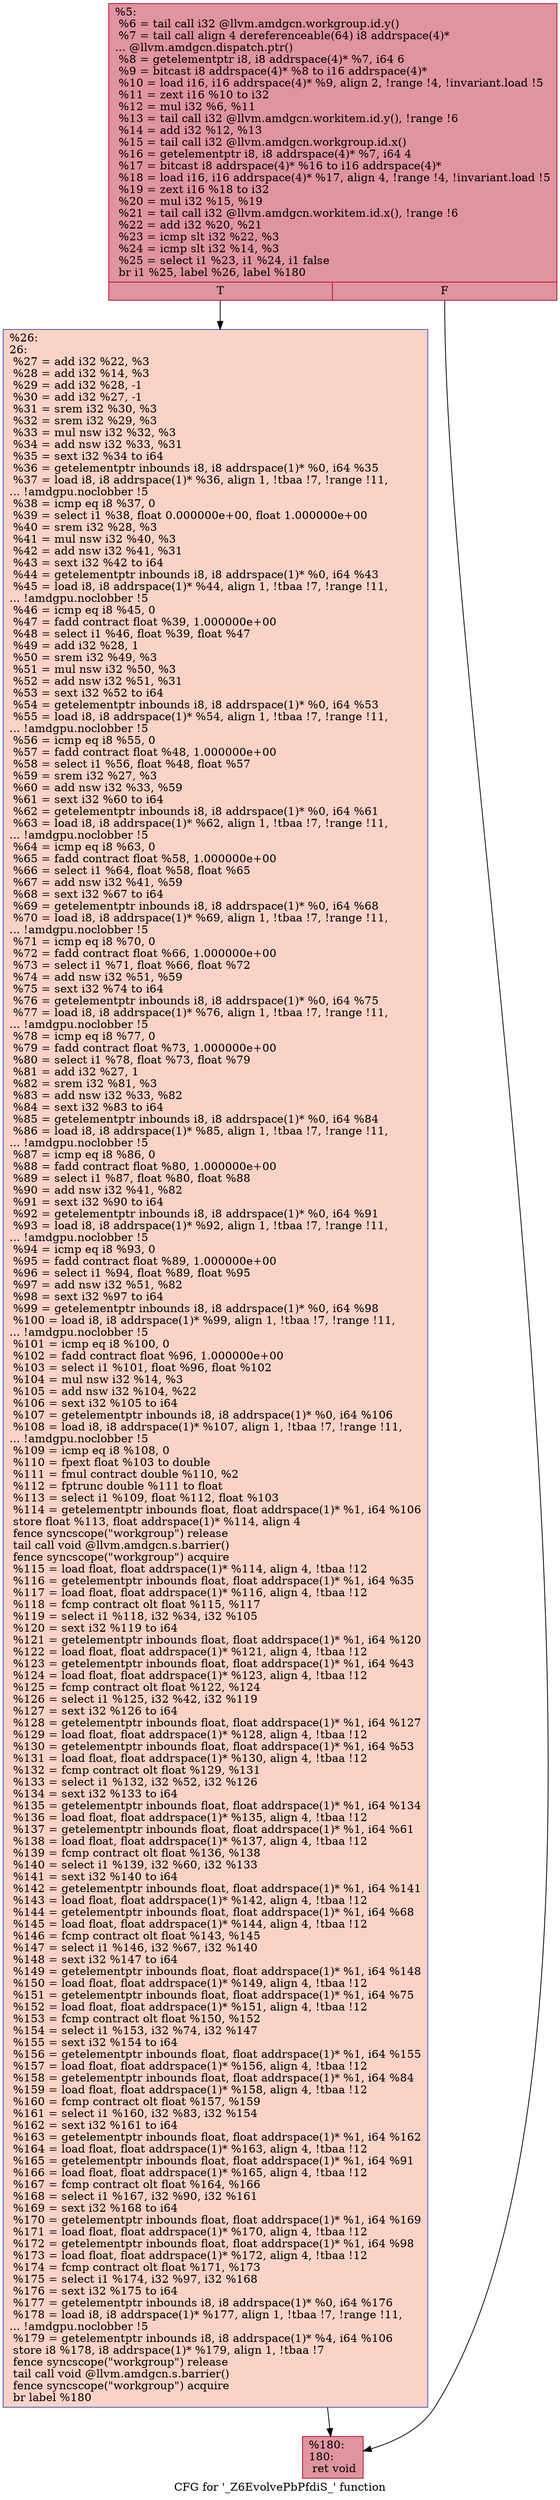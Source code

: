 digraph "CFG for '_Z6EvolvePbPfdiS_' function" {
	label="CFG for '_Z6EvolvePbPfdiS_' function";

	Node0x6486190 [shape=record,color="#b70d28ff", style=filled, fillcolor="#b70d2870",label="{%5:\l  %6 = tail call i32 @llvm.amdgcn.workgroup.id.y()\l  %7 = tail call align 4 dereferenceable(64) i8 addrspace(4)*\l... @llvm.amdgcn.dispatch.ptr()\l  %8 = getelementptr i8, i8 addrspace(4)* %7, i64 6\l  %9 = bitcast i8 addrspace(4)* %8 to i16 addrspace(4)*\l  %10 = load i16, i16 addrspace(4)* %9, align 2, !range !4, !invariant.load !5\l  %11 = zext i16 %10 to i32\l  %12 = mul i32 %6, %11\l  %13 = tail call i32 @llvm.amdgcn.workitem.id.y(), !range !6\l  %14 = add i32 %12, %13\l  %15 = tail call i32 @llvm.amdgcn.workgroup.id.x()\l  %16 = getelementptr i8, i8 addrspace(4)* %7, i64 4\l  %17 = bitcast i8 addrspace(4)* %16 to i16 addrspace(4)*\l  %18 = load i16, i16 addrspace(4)* %17, align 4, !range !4, !invariant.load !5\l  %19 = zext i16 %18 to i32\l  %20 = mul i32 %15, %19\l  %21 = tail call i32 @llvm.amdgcn.workitem.id.x(), !range !6\l  %22 = add i32 %20, %21\l  %23 = icmp slt i32 %22, %3\l  %24 = icmp slt i32 %14, %3\l  %25 = select i1 %23, i1 %24, i1 false\l  br i1 %25, label %26, label %180\l|{<s0>T|<s1>F}}"];
	Node0x6486190:s0 -> Node0x6489c00;
	Node0x6486190:s1 -> Node0x6489c90;
	Node0x6489c00 [shape=record,color="#3d50c3ff", style=filled, fillcolor="#f59c7d70",label="{%26:\l26:                                               \l  %27 = add i32 %22, %3\l  %28 = add i32 %14, %3\l  %29 = add i32 %28, -1\l  %30 = add i32 %27, -1\l  %31 = srem i32 %30, %3\l  %32 = srem i32 %29, %3\l  %33 = mul nsw i32 %32, %3\l  %34 = add nsw i32 %33, %31\l  %35 = sext i32 %34 to i64\l  %36 = getelementptr inbounds i8, i8 addrspace(1)* %0, i64 %35\l  %37 = load i8, i8 addrspace(1)* %36, align 1, !tbaa !7, !range !11,\l... !amdgpu.noclobber !5\l  %38 = icmp eq i8 %37, 0\l  %39 = select i1 %38, float 0.000000e+00, float 1.000000e+00\l  %40 = srem i32 %28, %3\l  %41 = mul nsw i32 %40, %3\l  %42 = add nsw i32 %41, %31\l  %43 = sext i32 %42 to i64\l  %44 = getelementptr inbounds i8, i8 addrspace(1)* %0, i64 %43\l  %45 = load i8, i8 addrspace(1)* %44, align 1, !tbaa !7, !range !11,\l... !amdgpu.noclobber !5\l  %46 = icmp eq i8 %45, 0\l  %47 = fadd contract float %39, 1.000000e+00\l  %48 = select i1 %46, float %39, float %47\l  %49 = add i32 %28, 1\l  %50 = srem i32 %49, %3\l  %51 = mul nsw i32 %50, %3\l  %52 = add nsw i32 %51, %31\l  %53 = sext i32 %52 to i64\l  %54 = getelementptr inbounds i8, i8 addrspace(1)* %0, i64 %53\l  %55 = load i8, i8 addrspace(1)* %54, align 1, !tbaa !7, !range !11,\l... !amdgpu.noclobber !5\l  %56 = icmp eq i8 %55, 0\l  %57 = fadd contract float %48, 1.000000e+00\l  %58 = select i1 %56, float %48, float %57\l  %59 = srem i32 %27, %3\l  %60 = add nsw i32 %33, %59\l  %61 = sext i32 %60 to i64\l  %62 = getelementptr inbounds i8, i8 addrspace(1)* %0, i64 %61\l  %63 = load i8, i8 addrspace(1)* %62, align 1, !tbaa !7, !range !11,\l... !amdgpu.noclobber !5\l  %64 = icmp eq i8 %63, 0\l  %65 = fadd contract float %58, 1.000000e+00\l  %66 = select i1 %64, float %58, float %65\l  %67 = add nsw i32 %41, %59\l  %68 = sext i32 %67 to i64\l  %69 = getelementptr inbounds i8, i8 addrspace(1)* %0, i64 %68\l  %70 = load i8, i8 addrspace(1)* %69, align 1, !tbaa !7, !range !11,\l... !amdgpu.noclobber !5\l  %71 = icmp eq i8 %70, 0\l  %72 = fadd contract float %66, 1.000000e+00\l  %73 = select i1 %71, float %66, float %72\l  %74 = add nsw i32 %51, %59\l  %75 = sext i32 %74 to i64\l  %76 = getelementptr inbounds i8, i8 addrspace(1)* %0, i64 %75\l  %77 = load i8, i8 addrspace(1)* %76, align 1, !tbaa !7, !range !11,\l... !amdgpu.noclobber !5\l  %78 = icmp eq i8 %77, 0\l  %79 = fadd contract float %73, 1.000000e+00\l  %80 = select i1 %78, float %73, float %79\l  %81 = add i32 %27, 1\l  %82 = srem i32 %81, %3\l  %83 = add nsw i32 %33, %82\l  %84 = sext i32 %83 to i64\l  %85 = getelementptr inbounds i8, i8 addrspace(1)* %0, i64 %84\l  %86 = load i8, i8 addrspace(1)* %85, align 1, !tbaa !7, !range !11,\l... !amdgpu.noclobber !5\l  %87 = icmp eq i8 %86, 0\l  %88 = fadd contract float %80, 1.000000e+00\l  %89 = select i1 %87, float %80, float %88\l  %90 = add nsw i32 %41, %82\l  %91 = sext i32 %90 to i64\l  %92 = getelementptr inbounds i8, i8 addrspace(1)* %0, i64 %91\l  %93 = load i8, i8 addrspace(1)* %92, align 1, !tbaa !7, !range !11,\l... !amdgpu.noclobber !5\l  %94 = icmp eq i8 %93, 0\l  %95 = fadd contract float %89, 1.000000e+00\l  %96 = select i1 %94, float %89, float %95\l  %97 = add nsw i32 %51, %82\l  %98 = sext i32 %97 to i64\l  %99 = getelementptr inbounds i8, i8 addrspace(1)* %0, i64 %98\l  %100 = load i8, i8 addrspace(1)* %99, align 1, !tbaa !7, !range !11,\l... !amdgpu.noclobber !5\l  %101 = icmp eq i8 %100, 0\l  %102 = fadd contract float %96, 1.000000e+00\l  %103 = select i1 %101, float %96, float %102\l  %104 = mul nsw i32 %14, %3\l  %105 = add nsw i32 %104, %22\l  %106 = sext i32 %105 to i64\l  %107 = getelementptr inbounds i8, i8 addrspace(1)* %0, i64 %106\l  %108 = load i8, i8 addrspace(1)* %107, align 1, !tbaa !7, !range !11,\l... !amdgpu.noclobber !5\l  %109 = icmp eq i8 %108, 0\l  %110 = fpext float %103 to double\l  %111 = fmul contract double %110, %2\l  %112 = fptrunc double %111 to float\l  %113 = select i1 %109, float %112, float %103\l  %114 = getelementptr inbounds float, float addrspace(1)* %1, i64 %106\l  store float %113, float addrspace(1)* %114, align 4\l  fence syncscope(\"workgroup\") release\l  tail call void @llvm.amdgcn.s.barrier()\l  fence syncscope(\"workgroup\") acquire\l  %115 = load float, float addrspace(1)* %114, align 4, !tbaa !12\l  %116 = getelementptr inbounds float, float addrspace(1)* %1, i64 %35\l  %117 = load float, float addrspace(1)* %116, align 4, !tbaa !12\l  %118 = fcmp contract olt float %115, %117\l  %119 = select i1 %118, i32 %34, i32 %105\l  %120 = sext i32 %119 to i64\l  %121 = getelementptr inbounds float, float addrspace(1)* %1, i64 %120\l  %122 = load float, float addrspace(1)* %121, align 4, !tbaa !12\l  %123 = getelementptr inbounds float, float addrspace(1)* %1, i64 %43\l  %124 = load float, float addrspace(1)* %123, align 4, !tbaa !12\l  %125 = fcmp contract olt float %122, %124\l  %126 = select i1 %125, i32 %42, i32 %119\l  %127 = sext i32 %126 to i64\l  %128 = getelementptr inbounds float, float addrspace(1)* %1, i64 %127\l  %129 = load float, float addrspace(1)* %128, align 4, !tbaa !12\l  %130 = getelementptr inbounds float, float addrspace(1)* %1, i64 %53\l  %131 = load float, float addrspace(1)* %130, align 4, !tbaa !12\l  %132 = fcmp contract olt float %129, %131\l  %133 = select i1 %132, i32 %52, i32 %126\l  %134 = sext i32 %133 to i64\l  %135 = getelementptr inbounds float, float addrspace(1)* %1, i64 %134\l  %136 = load float, float addrspace(1)* %135, align 4, !tbaa !12\l  %137 = getelementptr inbounds float, float addrspace(1)* %1, i64 %61\l  %138 = load float, float addrspace(1)* %137, align 4, !tbaa !12\l  %139 = fcmp contract olt float %136, %138\l  %140 = select i1 %139, i32 %60, i32 %133\l  %141 = sext i32 %140 to i64\l  %142 = getelementptr inbounds float, float addrspace(1)* %1, i64 %141\l  %143 = load float, float addrspace(1)* %142, align 4, !tbaa !12\l  %144 = getelementptr inbounds float, float addrspace(1)* %1, i64 %68\l  %145 = load float, float addrspace(1)* %144, align 4, !tbaa !12\l  %146 = fcmp contract olt float %143, %145\l  %147 = select i1 %146, i32 %67, i32 %140\l  %148 = sext i32 %147 to i64\l  %149 = getelementptr inbounds float, float addrspace(1)* %1, i64 %148\l  %150 = load float, float addrspace(1)* %149, align 4, !tbaa !12\l  %151 = getelementptr inbounds float, float addrspace(1)* %1, i64 %75\l  %152 = load float, float addrspace(1)* %151, align 4, !tbaa !12\l  %153 = fcmp contract olt float %150, %152\l  %154 = select i1 %153, i32 %74, i32 %147\l  %155 = sext i32 %154 to i64\l  %156 = getelementptr inbounds float, float addrspace(1)* %1, i64 %155\l  %157 = load float, float addrspace(1)* %156, align 4, !tbaa !12\l  %158 = getelementptr inbounds float, float addrspace(1)* %1, i64 %84\l  %159 = load float, float addrspace(1)* %158, align 4, !tbaa !12\l  %160 = fcmp contract olt float %157, %159\l  %161 = select i1 %160, i32 %83, i32 %154\l  %162 = sext i32 %161 to i64\l  %163 = getelementptr inbounds float, float addrspace(1)* %1, i64 %162\l  %164 = load float, float addrspace(1)* %163, align 4, !tbaa !12\l  %165 = getelementptr inbounds float, float addrspace(1)* %1, i64 %91\l  %166 = load float, float addrspace(1)* %165, align 4, !tbaa !12\l  %167 = fcmp contract olt float %164, %166\l  %168 = select i1 %167, i32 %90, i32 %161\l  %169 = sext i32 %168 to i64\l  %170 = getelementptr inbounds float, float addrspace(1)* %1, i64 %169\l  %171 = load float, float addrspace(1)* %170, align 4, !tbaa !12\l  %172 = getelementptr inbounds float, float addrspace(1)* %1, i64 %98\l  %173 = load float, float addrspace(1)* %172, align 4, !tbaa !12\l  %174 = fcmp contract olt float %171, %173\l  %175 = select i1 %174, i32 %97, i32 %168\l  %176 = sext i32 %175 to i64\l  %177 = getelementptr inbounds i8, i8 addrspace(1)* %0, i64 %176\l  %178 = load i8, i8 addrspace(1)* %177, align 1, !tbaa !7, !range !11,\l... !amdgpu.noclobber !5\l  %179 = getelementptr inbounds i8, i8 addrspace(1)* %4, i64 %106\l  store i8 %178, i8 addrspace(1)* %179, align 1, !tbaa !7\l  fence syncscope(\"workgroup\") release\l  tail call void @llvm.amdgcn.s.barrier()\l  fence syncscope(\"workgroup\") acquire\l  br label %180\l}"];
	Node0x6489c00 -> Node0x6489c90;
	Node0x6489c90 [shape=record,color="#b70d28ff", style=filled, fillcolor="#b70d2870",label="{%180:\l180:                                              \l  ret void\l}"];
}
